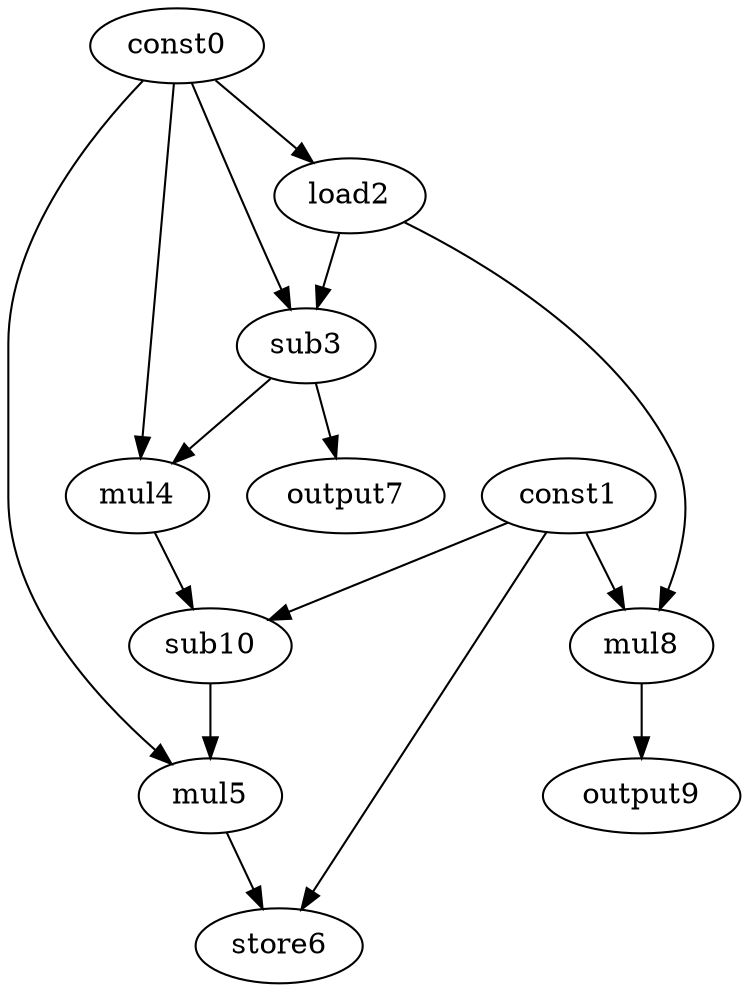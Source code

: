 digraph G { 
const0[opcode=const]; 
const1[opcode=const]; 
load2[opcode=load]; 
sub3[opcode=sub]; 
mul4[opcode=mul]; 
mul5[opcode=mul]; 
store6[opcode=store]; 
output7[opcode=output]; 
mul8[opcode=mul]; 
output9[opcode=output]; 
sub10[opcode=sub]; 
const0->load2[operand=0];
const0->sub3[operand=0];
load2->sub3[operand=1];
const1->mul8[operand=0];
load2->mul8[operand=1];
const0->mul4[operand=0];
sub3->mul4[operand=1];
sub3->output7[operand=0];
mul8->output9[operand=0];
const1->sub10[operand=0];
mul4->sub10[operand=1];
const0->mul5[operand=0];
sub10->mul5[operand=1];
const1->store6[operand=0];
mul5->store6[operand=1];
}
